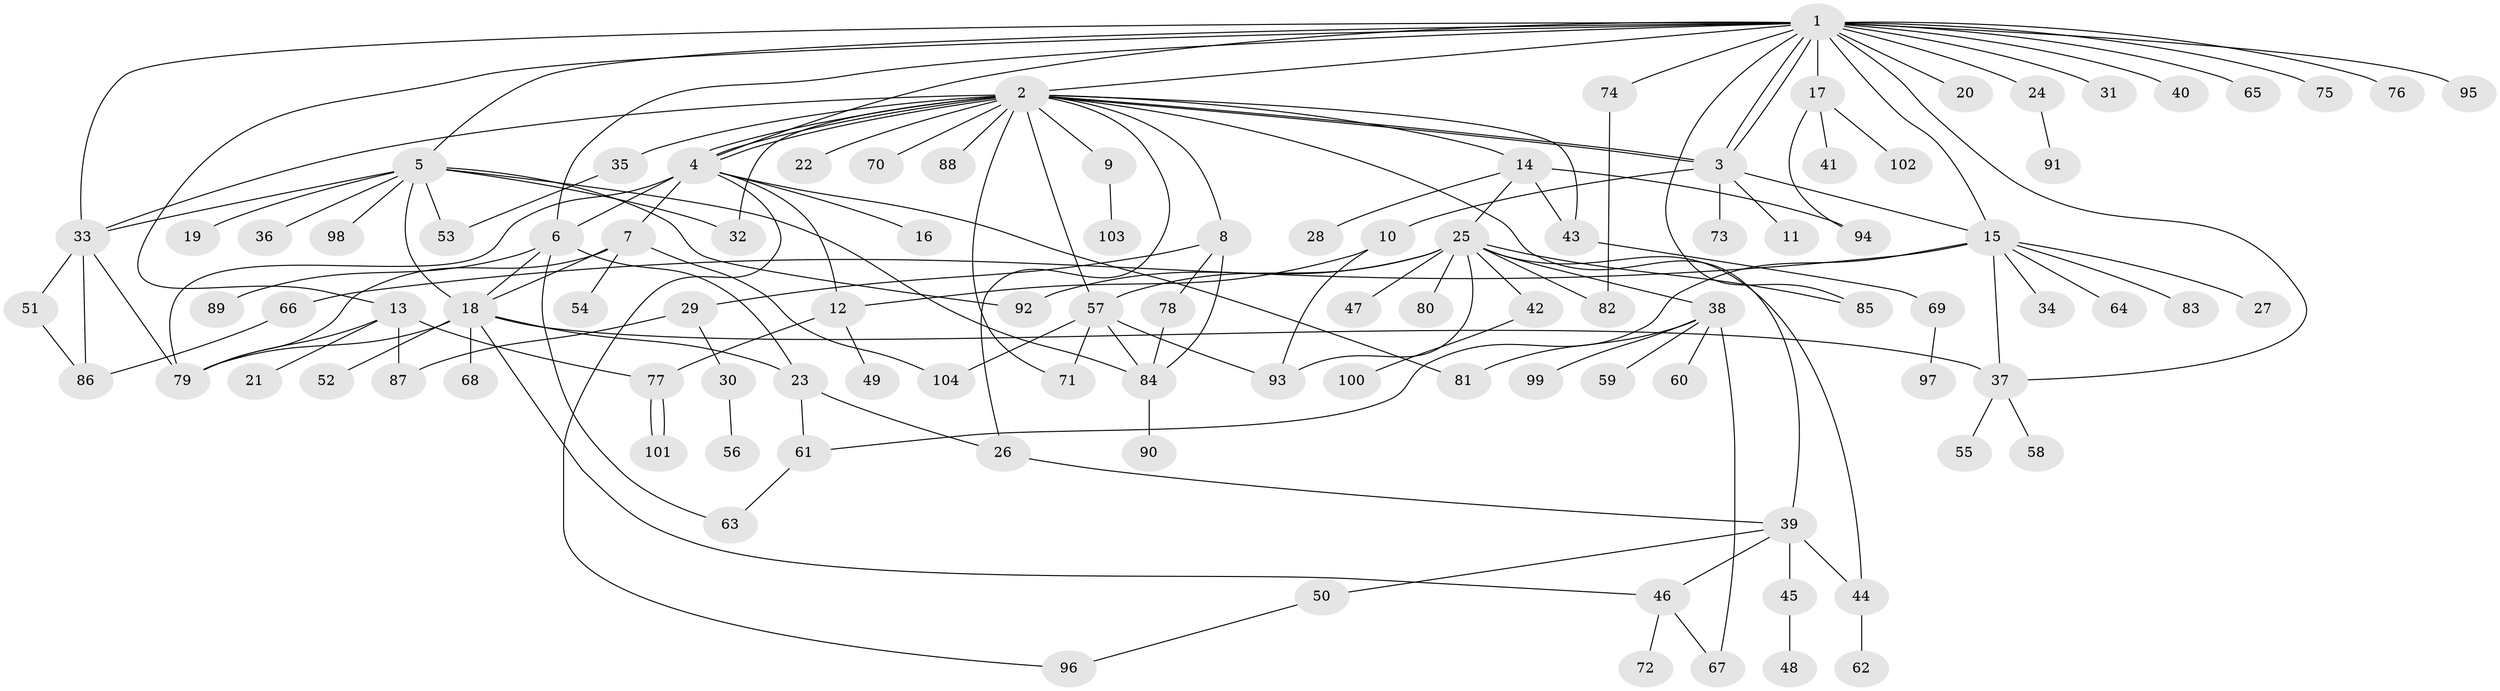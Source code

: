// Generated by graph-tools (version 1.1) at 2025/11/02/27/25 16:11:15]
// undirected, 104 vertices, 152 edges
graph export_dot {
graph [start="1"]
  node [color=gray90,style=filled];
  1;
  2;
  3;
  4;
  5;
  6;
  7;
  8;
  9;
  10;
  11;
  12;
  13;
  14;
  15;
  16;
  17;
  18;
  19;
  20;
  21;
  22;
  23;
  24;
  25;
  26;
  27;
  28;
  29;
  30;
  31;
  32;
  33;
  34;
  35;
  36;
  37;
  38;
  39;
  40;
  41;
  42;
  43;
  44;
  45;
  46;
  47;
  48;
  49;
  50;
  51;
  52;
  53;
  54;
  55;
  56;
  57;
  58;
  59;
  60;
  61;
  62;
  63;
  64;
  65;
  66;
  67;
  68;
  69;
  70;
  71;
  72;
  73;
  74;
  75;
  76;
  77;
  78;
  79;
  80;
  81;
  82;
  83;
  84;
  85;
  86;
  87;
  88;
  89;
  90;
  91;
  92;
  93;
  94;
  95;
  96;
  97;
  98;
  99;
  100;
  101;
  102;
  103;
  104;
  1 -- 2;
  1 -- 3;
  1 -- 3;
  1 -- 4;
  1 -- 5;
  1 -- 6;
  1 -- 13;
  1 -- 15;
  1 -- 17;
  1 -- 20;
  1 -- 24;
  1 -- 31;
  1 -- 33;
  1 -- 37;
  1 -- 40;
  1 -- 65;
  1 -- 74;
  1 -- 75;
  1 -- 76;
  1 -- 85;
  1 -- 95;
  2 -- 3;
  2 -- 3;
  2 -- 4;
  2 -- 4;
  2 -- 4;
  2 -- 8;
  2 -- 9;
  2 -- 14;
  2 -- 22;
  2 -- 26;
  2 -- 32;
  2 -- 33;
  2 -- 35;
  2 -- 39;
  2 -- 43;
  2 -- 57;
  2 -- 70;
  2 -- 71;
  2 -- 88;
  3 -- 10;
  3 -- 11;
  3 -- 15;
  3 -- 73;
  4 -- 6;
  4 -- 7;
  4 -- 12;
  4 -- 16;
  4 -- 79;
  4 -- 81;
  4 -- 96;
  5 -- 18;
  5 -- 19;
  5 -- 32;
  5 -- 33;
  5 -- 36;
  5 -- 53;
  5 -- 84;
  5 -- 92;
  5 -- 98;
  6 -- 18;
  6 -- 23;
  6 -- 63;
  6 -- 89;
  7 -- 18;
  7 -- 54;
  7 -- 79;
  7 -- 104;
  8 -- 29;
  8 -- 78;
  8 -- 84;
  9 -- 103;
  10 -- 12;
  10 -- 93;
  12 -- 49;
  12 -- 77;
  13 -- 21;
  13 -- 77;
  13 -- 79;
  13 -- 87;
  14 -- 25;
  14 -- 28;
  14 -- 43;
  14 -- 94;
  15 -- 27;
  15 -- 34;
  15 -- 37;
  15 -- 61;
  15 -- 64;
  15 -- 66;
  15 -- 83;
  17 -- 41;
  17 -- 94;
  17 -- 102;
  18 -- 23;
  18 -- 37;
  18 -- 46;
  18 -- 52;
  18 -- 68;
  18 -- 79;
  23 -- 26;
  23 -- 61;
  24 -- 91;
  25 -- 38;
  25 -- 42;
  25 -- 44;
  25 -- 47;
  25 -- 57;
  25 -- 80;
  25 -- 82;
  25 -- 85;
  25 -- 92;
  25 -- 93;
  26 -- 39;
  29 -- 30;
  29 -- 87;
  30 -- 56;
  33 -- 51;
  33 -- 79;
  33 -- 86;
  35 -- 53;
  37 -- 55;
  37 -- 58;
  38 -- 59;
  38 -- 60;
  38 -- 67;
  38 -- 81;
  38 -- 99;
  39 -- 44;
  39 -- 45;
  39 -- 46;
  39 -- 50;
  42 -- 100;
  43 -- 69;
  44 -- 62;
  45 -- 48;
  46 -- 67;
  46 -- 72;
  50 -- 96;
  51 -- 86;
  57 -- 71;
  57 -- 84;
  57 -- 93;
  57 -- 104;
  61 -- 63;
  66 -- 86;
  69 -- 97;
  74 -- 82;
  77 -- 101;
  77 -- 101;
  78 -- 84;
  84 -- 90;
}
